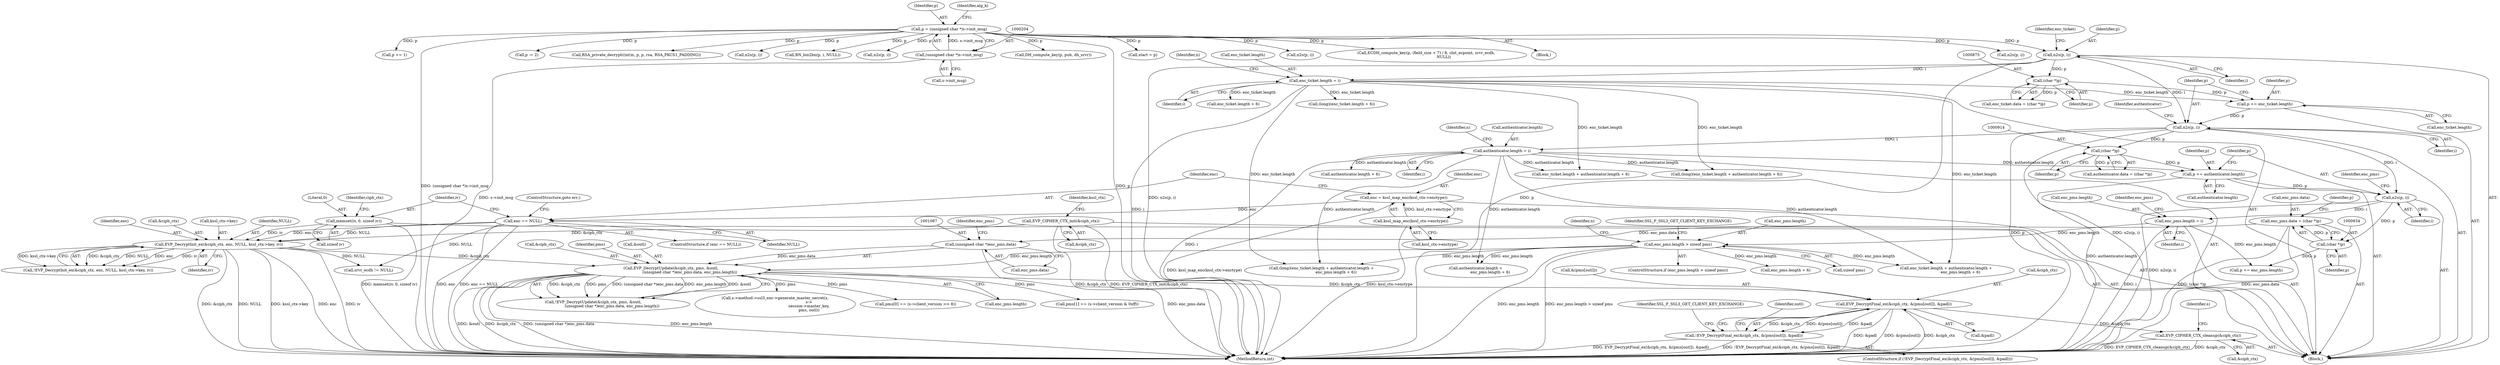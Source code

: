 digraph "0_openssl_3c66a669dfc7b3792f7af0758ea26fe8502ce70c@array" {
"1001116" [label="(Call,EVP_DecryptFinal_ex(&ciph_ctx, &(pms[outl]), &padl))"];
"1001080" [label="(Call,EVP_DecryptUpdate(&ciph_ctx, pms, &outl,\n                               (unsigned char *)enc_pms.data, enc_pms.length))"];
"1001064" [label="(Call,EVP_DecryptInit_ex(&ciph_ctx, enc, NULL, kssl_ctx->key, iv))"];
"1000838" [label="(Call,EVP_CIPHER_CTX_init(&ciph_ctx))"];
"1001053" [label="(Call,enc == NULL)"];
"1001046" [label="(Call,enc = kssl_map_enc(kssl_ctx->enctype))"];
"1001048" [label="(Call,kssl_map_enc(kssl_ctx->enctype))"];
"1001057" [label="(Call,memset(iv, 0, sizeof iv))"];
"1001086" [label="(Call,(unsigned char *)enc_pms.data)"];
"1000929" [label="(Call,enc_pms.data = (char *)p)"];
"1000933" [label="(Call,(char *)p)"];
"1000921" [label="(Call,n2s(p, i))"];
"1000916" [label="(Call,p += authenticator.length)"];
"1000885" [label="(Call,authenticator.length = i)"];
"1000882" [label="(Call,n2s(p, i))"];
"1000877" [label="(Call,p += enc_ticket.length)"];
"1000850" [label="(Call,enc_ticket.length = i)"];
"1000847" [label="(Call,n2s(p, i))"];
"1000201" [label="(Call,p = (unsigned char *)s->init_msg)"];
"1000203" [label="(Call,(unsigned char *)s->init_msg)"];
"1000874" [label="(Call,(char *)p)"];
"1000913" [label="(Call,(char *)p)"];
"1000942" [label="(Call,enc_pms.length > sizeof pms)"];
"1000924" [label="(Call,enc_pms.length = i)"];
"1001115" [label="(Call,!EVP_DecryptFinal_ex(&ciph_ctx, &(pms[outl]), &padl))"];
"1001185" [label="(Call,EVP_CIPHER_CTX_cleanup(&ciph_ctx))"];
"1001063" [label="(Call,!EVP_DecryptInit_ex(&ciph_ctx, enc, NULL, kssl_ctx->key, iv))"];
"1002148" [label="(Call,srvr_ecdh != NULL)"];
"1001049" [label="(Call,kssl_ctx->enctype)"];
"1002056" [label="(Call,start = p)"];
"1001566" [label="(Call,n2s(p, i))"];
"1000895" [label="(Call,enc_ticket.length + authenticator.length + 6)"];
"1000874" [label="(Call,(char *)p)"];
"1000809" [label="(Block,)"];
"1001055" [label="(Identifier,NULL)"];
"1000851" [label="(Call,enc_ticket.length)"];
"1000889" [label="(Identifier,i)"];
"1000924" [label="(Call,enc_pms.length = i)"];
"1001092" [label="(Identifier,enc_pms)"];
"1000926" [label="(Identifier,enc_pms)"];
"1001475" [label="(Call,ECDH_compute_key(p, (field_size + 7) / 8, clnt_ecpoint, srvr_ecdh,\n                             NULL))"];
"1001151" [label="(Call,pms[0] == (s->client_version >> 8))"];
"1000839" [label="(Call,&ciph_ctx)"];
"1000921" [label="(Call,n2s(p, i))"];
"1000966" [label="(Call,enc_pms.length + 6)"];
"1000849" [label="(Identifier,i)"];
"1001116" [label="(Call,EVP_DecryptFinal_ex(&ciph_ctx, &(pms[outl]), &padl))"];
"1000958" [label="(Call,enc_ticket.length + authenticator.length +\n                        enc_pms.length + 6)"];
"1000886" [label="(Call,authenticator.length)"];
"1000930" [label="(Call,enc_pms.data)"];
"1000877" [label="(Call,p += enc_ticket.length)"];
"1000883" [label="(Identifier,p)"];
"1000936" [label="(Call,p += enc_pms.length)"];
"1000882" [label="(Call,n2s(p, i))"];
"1000915" [label="(Identifier,p)"];
"1001091" [label="(Call,enc_pms.length)"];
"1001191" [label="(Identifier,s)"];
"1000946" [label="(Call,sizeof pms)"];
"1000885" [label="(Call,authenticator.length = i)"];
"1000860" [label="(Call,enc_ticket.length + 6)"];
"1001059" [label="(Literal,0)"];
"1001127" [label="(Identifier,SSL_F_SSL3_GET_CLIENT_KEY_EXCHANGE)"];
"1001056" [label="(ControlStructure,goto err;)"];
"1000870" [label="(Call,enc_ticket.data = (char *)p)"];
"1000962" [label="(Call,authenticator.length +\n                        enc_pms.length + 6)"];
"1000929" [label="(Call,enc_pms.data = (char *)p)"];
"1000925" [label="(Call,enc_pms.length)"];
"1000205" [label="(Call,s->init_msg)"];
"1001081" [label="(Call,&ciph_ctx)"];
"1001072" [label="(Identifier,iv)"];
"1001058" [label="(Identifier,iv)"];
"1000203" [label="(Call,(unsigned char *)s->init_msg)"];
"1000918" [label="(Call,authenticator.length)"];
"1000917" [label="(Identifier,p)"];
"1000202" [label="(Identifier,p)"];
"1000143" [label="(Block,)"];
"1001048" [label="(Call,kssl_map_enc(kssl_ctx->enctype))"];
"1001046" [label="(Call,enc = kssl_map_enc(kssl_ctx->enctype))"];
"1000942" [label="(Call,enc_pms.length > sizeof pms)"];
"1001160" [label="(Call,pms[1] == (s->client_version & 0xff))"];
"1001047" [label="(Identifier,enc)"];
"1000923" [label="(Identifier,i)"];
"1000532" [label="(Call,n2s(p, i))"];
"1000879" [label="(Call,enc_ticket.length)"];
"1000843" [label="(Identifier,kssl_ctx)"];
"1001423" [label="(Call,p += 1)"];
"1000913" [label="(Call,(char *)p)"];
"1000575" [label="(Call,p -= 2)"];
"1000884" [label="(Identifier,i)"];
"1000847" [label="(Call,n2s(p, i))"];
"1000955" [label="(Identifier,n)"];
"1000385" [label="(Call,RSA_private_decrypt((int)n, p, p, rsa, RSA_PKCS1_PADDING))"];
"1001079" [label="(Call,!EVP_DecryptUpdate(&ciph_ctx, pms, &outl,\n                               (unsigned char *)enc_pms.data, enc_pms.length))"];
"1002163" [label="(MethodReturn,int)"];
"1001064" [label="(Call,EVP_DecryptInit_ex(&ciph_ctx, enc, NULL, kssl_ctx->key, iv))"];
"1001080" [label="(Call,EVP_DecryptUpdate(&ciph_ctx, pms, &outl,\n                               (unsigned char *)enc_pms.data, enc_pms.length))"];
"1000330" [label="(Call,n2s(p, i))"];
"1001052" [label="(ControlStructure,if (enc == NULL))"];
"1001194" [label="(Call,s->method->ssl3_enc->generate_master_secret(s,\n                                                        s->\n                                                        session->master_key,\n                                                        pms, outl))"];
"1000909" [label="(Call,authenticator.data = (char *)p)"];
"1001123" [label="(Call,&padl)"];
"1000899" [label="(Call,authenticator.length + 6)"];
"1001134" [label="(Identifier,outl)"];
"1000893" [label="(Call,(long)(enc_ticket.length + authenticator.length + 6))"];
"1000876" [label="(Identifier,p)"];
"1001115" [label="(Call,!EVP_DecryptFinal_ex(&ciph_ctx, &(pms[outl]), &padl))"];
"1000201" [label="(Call,p = (unsigned char *)s->init_msg)"];
"1000725" [label="(Call,BN_bin2bn(p, i, NULL))"];
"1001066" [label="(Identifier,ciph_ctx)"];
"1000878" [label="(Identifier,p)"];
"1000857" [label="(Identifier,n)"];
"1001114" [label="(ControlStructure,if (!EVP_DecryptFinal_ex(&ciph_ctx, &(pms[outl]), &padl)))"];
"1001068" [label="(Identifier,NULL)"];
"1000943" [label="(Call,enc_pms.length)"];
"1000941" [label="(ControlStructure,if (enc_pms.length > sizeof pms))"];
"1001083" [label="(Identifier,pms)"];
"1001802" [label="(Call,n2s(p, i))"];
"1001057" [label="(Call,memset(iv, 0, sizeof iv))"];
"1000850" [label="(Call,enc_ticket.length = i)"];
"1000933" [label="(Call,(char *)p)"];
"1000937" [label="(Identifier,p)"];
"1000852" [label="(Identifier,enc_ticket)"];
"1001185" [label="(Call,EVP_CIPHER_CTX_cleanup(&ciph_ctx))"];
"1000854" [label="(Identifier,i)"];
"1000838" [label="(Call,EVP_CIPHER_CTX_init(&ciph_ctx))"];
"1001067" [label="(Identifier,enc)"];
"1000209" [label="(Identifier,alg_k)"];
"1000916" [label="(Call,p += authenticator.length)"];
"1000956" [label="(Call,(long)(enc_ticket.length + authenticator.length +\n                        enc_pms.length + 6))"];
"1001186" [label="(Call,&ciph_ctx)"];
"1000858" [label="(Call,(long)(enc_ticket.length + 6))"];
"1001053" [label="(Call,enc == NULL)"];
"1001088" [label="(Call,enc_pms.data)"];
"1000928" [label="(Identifier,i)"];
"1001060" [label="(Call,sizeof iv)"];
"1000887" [label="(Identifier,authenticator)"];
"1001117" [label="(Call,&ciph_ctx)"];
"1000848" [label="(Identifier,p)"];
"1000931" [label="(Identifier,enc_pms)"];
"1000950" [label="(Identifier,SSL_F_SSL3_GET_CLIENT_KEY_EXCHANGE)"];
"1001065" [label="(Call,&ciph_ctx)"];
"1000935" [label="(Identifier,p)"];
"1000922" [label="(Identifier,p)"];
"1001086" [label="(Call,(unsigned char *)enc_pms.data)"];
"1001084" [label="(Call,&outl)"];
"1001069" [label="(Call,kssl_ctx->key)"];
"1000892" [label="(Identifier,n)"];
"1001054" [label="(Identifier,enc)"];
"1000740" [label="(Call,DH_compute_key(p, pub, dh_srvr))"];
"1001119" [label="(Call,&(pms[outl]))"];
"1001116" -> "1001115"  [label="AST: "];
"1001116" -> "1001123"  [label="CFG: "];
"1001117" -> "1001116"  [label="AST: "];
"1001119" -> "1001116"  [label="AST: "];
"1001123" -> "1001116"  [label="AST: "];
"1001115" -> "1001116"  [label="CFG: "];
"1001116" -> "1002163"  [label="DDG: &padl"];
"1001116" -> "1002163"  [label="DDG: &(pms[outl])"];
"1001116" -> "1002163"  [label="DDG: &ciph_ctx"];
"1001116" -> "1001115"  [label="DDG: &ciph_ctx"];
"1001116" -> "1001115"  [label="DDG: &(pms[outl])"];
"1001116" -> "1001115"  [label="DDG: &padl"];
"1001080" -> "1001116"  [label="DDG: &ciph_ctx"];
"1001116" -> "1001185"  [label="DDG: &ciph_ctx"];
"1001080" -> "1001079"  [label="AST: "];
"1001080" -> "1001091"  [label="CFG: "];
"1001081" -> "1001080"  [label="AST: "];
"1001083" -> "1001080"  [label="AST: "];
"1001084" -> "1001080"  [label="AST: "];
"1001086" -> "1001080"  [label="AST: "];
"1001091" -> "1001080"  [label="AST: "];
"1001079" -> "1001080"  [label="CFG: "];
"1001080" -> "1002163"  [label="DDG: (unsigned char *)enc_pms.data"];
"1001080" -> "1002163"  [label="DDG: enc_pms.length"];
"1001080" -> "1002163"  [label="DDG: &outl"];
"1001080" -> "1002163"  [label="DDG: &ciph_ctx"];
"1001080" -> "1001079"  [label="DDG: &ciph_ctx"];
"1001080" -> "1001079"  [label="DDG: pms"];
"1001080" -> "1001079"  [label="DDG: (unsigned char *)enc_pms.data"];
"1001080" -> "1001079"  [label="DDG: enc_pms.length"];
"1001080" -> "1001079"  [label="DDG: &outl"];
"1001064" -> "1001080"  [label="DDG: &ciph_ctx"];
"1001086" -> "1001080"  [label="DDG: enc_pms.data"];
"1000942" -> "1001080"  [label="DDG: enc_pms.length"];
"1001080" -> "1001151"  [label="DDG: pms"];
"1001080" -> "1001160"  [label="DDG: pms"];
"1001080" -> "1001194"  [label="DDG: pms"];
"1001064" -> "1001063"  [label="AST: "];
"1001064" -> "1001072"  [label="CFG: "];
"1001065" -> "1001064"  [label="AST: "];
"1001067" -> "1001064"  [label="AST: "];
"1001068" -> "1001064"  [label="AST: "];
"1001069" -> "1001064"  [label="AST: "];
"1001072" -> "1001064"  [label="AST: "];
"1001063" -> "1001064"  [label="CFG: "];
"1001064" -> "1002163"  [label="DDG: iv"];
"1001064" -> "1002163"  [label="DDG: &ciph_ctx"];
"1001064" -> "1002163"  [label="DDG: kssl_ctx->key"];
"1001064" -> "1002163"  [label="DDG: NULL"];
"1001064" -> "1002163"  [label="DDG: enc"];
"1001064" -> "1001063"  [label="DDG: &ciph_ctx"];
"1001064" -> "1001063"  [label="DDG: NULL"];
"1001064" -> "1001063"  [label="DDG: enc"];
"1001064" -> "1001063"  [label="DDG: iv"];
"1001064" -> "1001063"  [label="DDG: kssl_ctx->key"];
"1000838" -> "1001064"  [label="DDG: &ciph_ctx"];
"1001053" -> "1001064"  [label="DDG: enc"];
"1001053" -> "1001064"  [label="DDG: NULL"];
"1001057" -> "1001064"  [label="DDG: iv"];
"1001064" -> "1002148"  [label="DDG: NULL"];
"1000838" -> "1000809"  [label="AST: "];
"1000838" -> "1000839"  [label="CFG: "];
"1000839" -> "1000838"  [label="AST: "];
"1000843" -> "1000838"  [label="CFG: "];
"1000838" -> "1002163"  [label="DDG: EVP_CIPHER_CTX_init(&ciph_ctx)"];
"1000838" -> "1002163"  [label="DDG: &ciph_ctx"];
"1001053" -> "1001052"  [label="AST: "];
"1001053" -> "1001055"  [label="CFG: "];
"1001054" -> "1001053"  [label="AST: "];
"1001055" -> "1001053"  [label="AST: "];
"1001056" -> "1001053"  [label="CFG: "];
"1001058" -> "1001053"  [label="CFG: "];
"1001053" -> "1002163"  [label="DDG: enc"];
"1001053" -> "1002163"  [label="DDG: enc == NULL"];
"1001046" -> "1001053"  [label="DDG: enc"];
"1001053" -> "1002148"  [label="DDG: NULL"];
"1001046" -> "1000809"  [label="AST: "];
"1001046" -> "1001048"  [label="CFG: "];
"1001047" -> "1001046"  [label="AST: "];
"1001048" -> "1001046"  [label="AST: "];
"1001054" -> "1001046"  [label="CFG: "];
"1001046" -> "1002163"  [label="DDG: kssl_map_enc(kssl_ctx->enctype)"];
"1001048" -> "1001046"  [label="DDG: kssl_ctx->enctype"];
"1001048" -> "1001049"  [label="CFG: "];
"1001049" -> "1001048"  [label="AST: "];
"1001048" -> "1002163"  [label="DDG: kssl_ctx->enctype"];
"1001057" -> "1000809"  [label="AST: "];
"1001057" -> "1001060"  [label="CFG: "];
"1001058" -> "1001057"  [label="AST: "];
"1001059" -> "1001057"  [label="AST: "];
"1001060" -> "1001057"  [label="AST: "];
"1001066" -> "1001057"  [label="CFG: "];
"1001057" -> "1002163"  [label="DDG: memset(iv, 0, sizeof iv)"];
"1001086" -> "1001088"  [label="CFG: "];
"1001087" -> "1001086"  [label="AST: "];
"1001088" -> "1001086"  [label="AST: "];
"1001092" -> "1001086"  [label="CFG: "];
"1001086" -> "1002163"  [label="DDG: enc_pms.data"];
"1000929" -> "1001086"  [label="DDG: enc_pms.data"];
"1000929" -> "1000809"  [label="AST: "];
"1000929" -> "1000933"  [label="CFG: "];
"1000930" -> "1000929"  [label="AST: "];
"1000933" -> "1000929"  [label="AST: "];
"1000937" -> "1000929"  [label="CFG: "];
"1000929" -> "1002163"  [label="DDG: (char *)p"];
"1000929" -> "1002163"  [label="DDG: enc_pms.data"];
"1000933" -> "1000929"  [label="DDG: p"];
"1000933" -> "1000935"  [label="CFG: "];
"1000934" -> "1000933"  [label="AST: "];
"1000935" -> "1000933"  [label="AST: "];
"1000921" -> "1000933"  [label="DDG: p"];
"1000933" -> "1000936"  [label="DDG: p"];
"1000921" -> "1000809"  [label="AST: "];
"1000921" -> "1000923"  [label="CFG: "];
"1000922" -> "1000921"  [label="AST: "];
"1000923" -> "1000921"  [label="AST: "];
"1000926" -> "1000921"  [label="CFG: "];
"1000921" -> "1002163"  [label="DDG: n2s(p, i)"];
"1000916" -> "1000921"  [label="DDG: p"];
"1000882" -> "1000921"  [label="DDG: i"];
"1000921" -> "1000924"  [label="DDG: i"];
"1000916" -> "1000809"  [label="AST: "];
"1000916" -> "1000918"  [label="CFG: "];
"1000917" -> "1000916"  [label="AST: "];
"1000918" -> "1000916"  [label="AST: "];
"1000922" -> "1000916"  [label="CFG: "];
"1000916" -> "1002163"  [label="DDG: authenticator.length"];
"1000885" -> "1000916"  [label="DDG: authenticator.length"];
"1000913" -> "1000916"  [label="DDG: p"];
"1000885" -> "1000809"  [label="AST: "];
"1000885" -> "1000889"  [label="CFG: "];
"1000886" -> "1000885"  [label="AST: "];
"1000889" -> "1000885"  [label="AST: "];
"1000892" -> "1000885"  [label="CFG: "];
"1000885" -> "1002163"  [label="DDG: i"];
"1000882" -> "1000885"  [label="DDG: i"];
"1000885" -> "1000893"  [label="DDG: authenticator.length"];
"1000885" -> "1000895"  [label="DDG: authenticator.length"];
"1000885" -> "1000899"  [label="DDG: authenticator.length"];
"1000885" -> "1000956"  [label="DDG: authenticator.length"];
"1000885" -> "1000958"  [label="DDG: authenticator.length"];
"1000885" -> "1000962"  [label="DDG: authenticator.length"];
"1000882" -> "1000809"  [label="AST: "];
"1000882" -> "1000884"  [label="CFG: "];
"1000883" -> "1000882"  [label="AST: "];
"1000884" -> "1000882"  [label="AST: "];
"1000887" -> "1000882"  [label="CFG: "];
"1000882" -> "1002163"  [label="DDG: p"];
"1000882" -> "1002163"  [label="DDG: n2s(p, i)"];
"1000877" -> "1000882"  [label="DDG: p"];
"1000847" -> "1000882"  [label="DDG: i"];
"1000882" -> "1000913"  [label="DDG: p"];
"1000877" -> "1000809"  [label="AST: "];
"1000877" -> "1000879"  [label="CFG: "];
"1000878" -> "1000877"  [label="AST: "];
"1000879" -> "1000877"  [label="AST: "];
"1000883" -> "1000877"  [label="CFG: "];
"1000850" -> "1000877"  [label="DDG: enc_ticket.length"];
"1000874" -> "1000877"  [label="DDG: p"];
"1000850" -> "1000809"  [label="AST: "];
"1000850" -> "1000854"  [label="CFG: "];
"1000851" -> "1000850"  [label="AST: "];
"1000854" -> "1000850"  [label="AST: "];
"1000857" -> "1000850"  [label="CFG: "];
"1000850" -> "1002163"  [label="DDG: i"];
"1000847" -> "1000850"  [label="DDG: i"];
"1000850" -> "1000858"  [label="DDG: enc_ticket.length"];
"1000850" -> "1000860"  [label="DDG: enc_ticket.length"];
"1000850" -> "1000893"  [label="DDG: enc_ticket.length"];
"1000850" -> "1000895"  [label="DDG: enc_ticket.length"];
"1000850" -> "1000956"  [label="DDG: enc_ticket.length"];
"1000850" -> "1000958"  [label="DDG: enc_ticket.length"];
"1000847" -> "1000809"  [label="AST: "];
"1000847" -> "1000849"  [label="CFG: "];
"1000848" -> "1000847"  [label="AST: "];
"1000849" -> "1000847"  [label="AST: "];
"1000852" -> "1000847"  [label="CFG: "];
"1000847" -> "1002163"  [label="DDG: p"];
"1000847" -> "1002163"  [label="DDG: n2s(p, i)"];
"1000201" -> "1000847"  [label="DDG: p"];
"1000847" -> "1000874"  [label="DDG: p"];
"1000201" -> "1000143"  [label="AST: "];
"1000201" -> "1000203"  [label="CFG: "];
"1000202" -> "1000201"  [label="AST: "];
"1000203" -> "1000201"  [label="AST: "];
"1000209" -> "1000201"  [label="CFG: "];
"1000201" -> "1002163"  [label="DDG: (unsigned char *)s->init_msg"];
"1000201" -> "1002163"  [label="DDG: p"];
"1000203" -> "1000201"  [label="DDG: s->init_msg"];
"1000201" -> "1000330"  [label="DDG: p"];
"1000201" -> "1000385"  [label="DDG: p"];
"1000201" -> "1000532"  [label="DDG: p"];
"1000201" -> "1000575"  [label="DDG: p"];
"1000201" -> "1000725"  [label="DDG: p"];
"1000201" -> "1000740"  [label="DDG: p"];
"1000201" -> "1001423"  [label="DDG: p"];
"1000201" -> "1001475"  [label="DDG: p"];
"1000201" -> "1001566"  [label="DDG: p"];
"1000201" -> "1001802"  [label="DDG: p"];
"1000201" -> "1002056"  [label="DDG: p"];
"1000203" -> "1000205"  [label="CFG: "];
"1000204" -> "1000203"  [label="AST: "];
"1000205" -> "1000203"  [label="AST: "];
"1000203" -> "1002163"  [label="DDG: s->init_msg"];
"1000874" -> "1000870"  [label="AST: "];
"1000874" -> "1000876"  [label="CFG: "];
"1000875" -> "1000874"  [label="AST: "];
"1000876" -> "1000874"  [label="AST: "];
"1000870" -> "1000874"  [label="CFG: "];
"1000874" -> "1000870"  [label="DDG: p"];
"1000913" -> "1000909"  [label="AST: "];
"1000913" -> "1000915"  [label="CFG: "];
"1000914" -> "1000913"  [label="AST: "];
"1000915" -> "1000913"  [label="AST: "];
"1000909" -> "1000913"  [label="CFG: "];
"1000913" -> "1000909"  [label="DDG: p"];
"1000942" -> "1000941"  [label="AST: "];
"1000942" -> "1000946"  [label="CFG: "];
"1000943" -> "1000942"  [label="AST: "];
"1000946" -> "1000942"  [label="AST: "];
"1000950" -> "1000942"  [label="CFG: "];
"1000955" -> "1000942"  [label="CFG: "];
"1000942" -> "1002163"  [label="DDG: enc_pms.length > sizeof pms"];
"1000942" -> "1002163"  [label="DDG: enc_pms.length"];
"1000924" -> "1000942"  [label="DDG: enc_pms.length"];
"1000942" -> "1000956"  [label="DDG: enc_pms.length"];
"1000942" -> "1000958"  [label="DDG: enc_pms.length"];
"1000942" -> "1000962"  [label="DDG: enc_pms.length"];
"1000942" -> "1000966"  [label="DDG: enc_pms.length"];
"1000924" -> "1000809"  [label="AST: "];
"1000924" -> "1000928"  [label="CFG: "];
"1000925" -> "1000924"  [label="AST: "];
"1000928" -> "1000924"  [label="AST: "];
"1000931" -> "1000924"  [label="CFG: "];
"1000924" -> "1002163"  [label="DDG: i"];
"1000924" -> "1000936"  [label="DDG: enc_pms.length"];
"1001115" -> "1001114"  [label="AST: "];
"1001127" -> "1001115"  [label="CFG: "];
"1001134" -> "1001115"  [label="CFG: "];
"1001115" -> "1002163"  [label="DDG: EVP_DecryptFinal_ex(&ciph_ctx, &(pms[outl]), &padl)"];
"1001115" -> "1002163"  [label="DDG: !EVP_DecryptFinal_ex(&ciph_ctx, &(pms[outl]), &padl)"];
"1001185" -> "1000809"  [label="AST: "];
"1001185" -> "1001186"  [label="CFG: "];
"1001186" -> "1001185"  [label="AST: "];
"1001191" -> "1001185"  [label="CFG: "];
"1001185" -> "1002163"  [label="DDG: &ciph_ctx"];
"1001185" -> "1002163"  [label="DDG: EVP_CIPHER_CTX_cleanup(&ciph_ctx)"];
}
